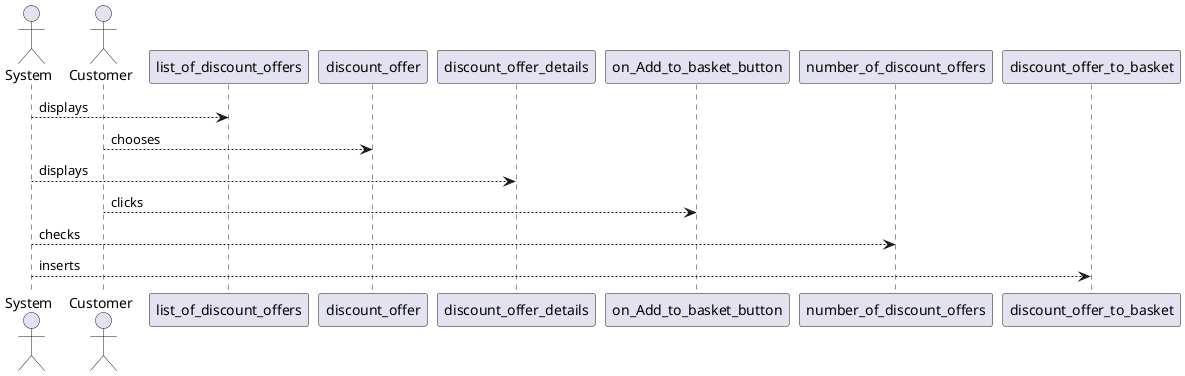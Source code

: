 @startuml
actor System
actor Customer
participant list_of_discount_offers
System --> list_of_discount_offers: displays
participant discount_offer
Customer --> discount_offer: chooses
participant discount_offer_details
System --> discount_offer_details: displays
participant on_Add_to_basket_button
Customer --> on_Add_to_basket_button: clicks
participant number_of_discount_offers
System --> number_of_discount_offers: checks
participant discount_offer_to_basket
System --> discount_offer_to_basket: inserts
@enduml
